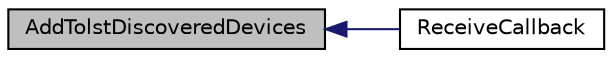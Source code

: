 digraph "AddTolstDiscoveredDevices"
{
  edge [fontname="Helvetica",fontsize="10",labelfontname="Helvetica",labelfontsize="10"];
  node [fontname="Helvetica",fontsize="10",shape=record];
  rankdir="LR";
  Node1 [label="AddTolstDiscoveredDevices",height=0.2,width=0.4,color="black", fillcolor="grey75", style="filled", fontcolor="black"];
  Node1 -> Node2 [dir="back",color="midnightblue",fontsize="10",style="solid",fontname="Helvetica"];
  Node2 [label="ReceiveCallback",height=0.2,width=0.4,color="black", fillcolor="white", style="filled",URL="$class_embedded___device___discoverer_1_1_form1.html#a99aa711280ceb6667af8e787519535b6"];
}
